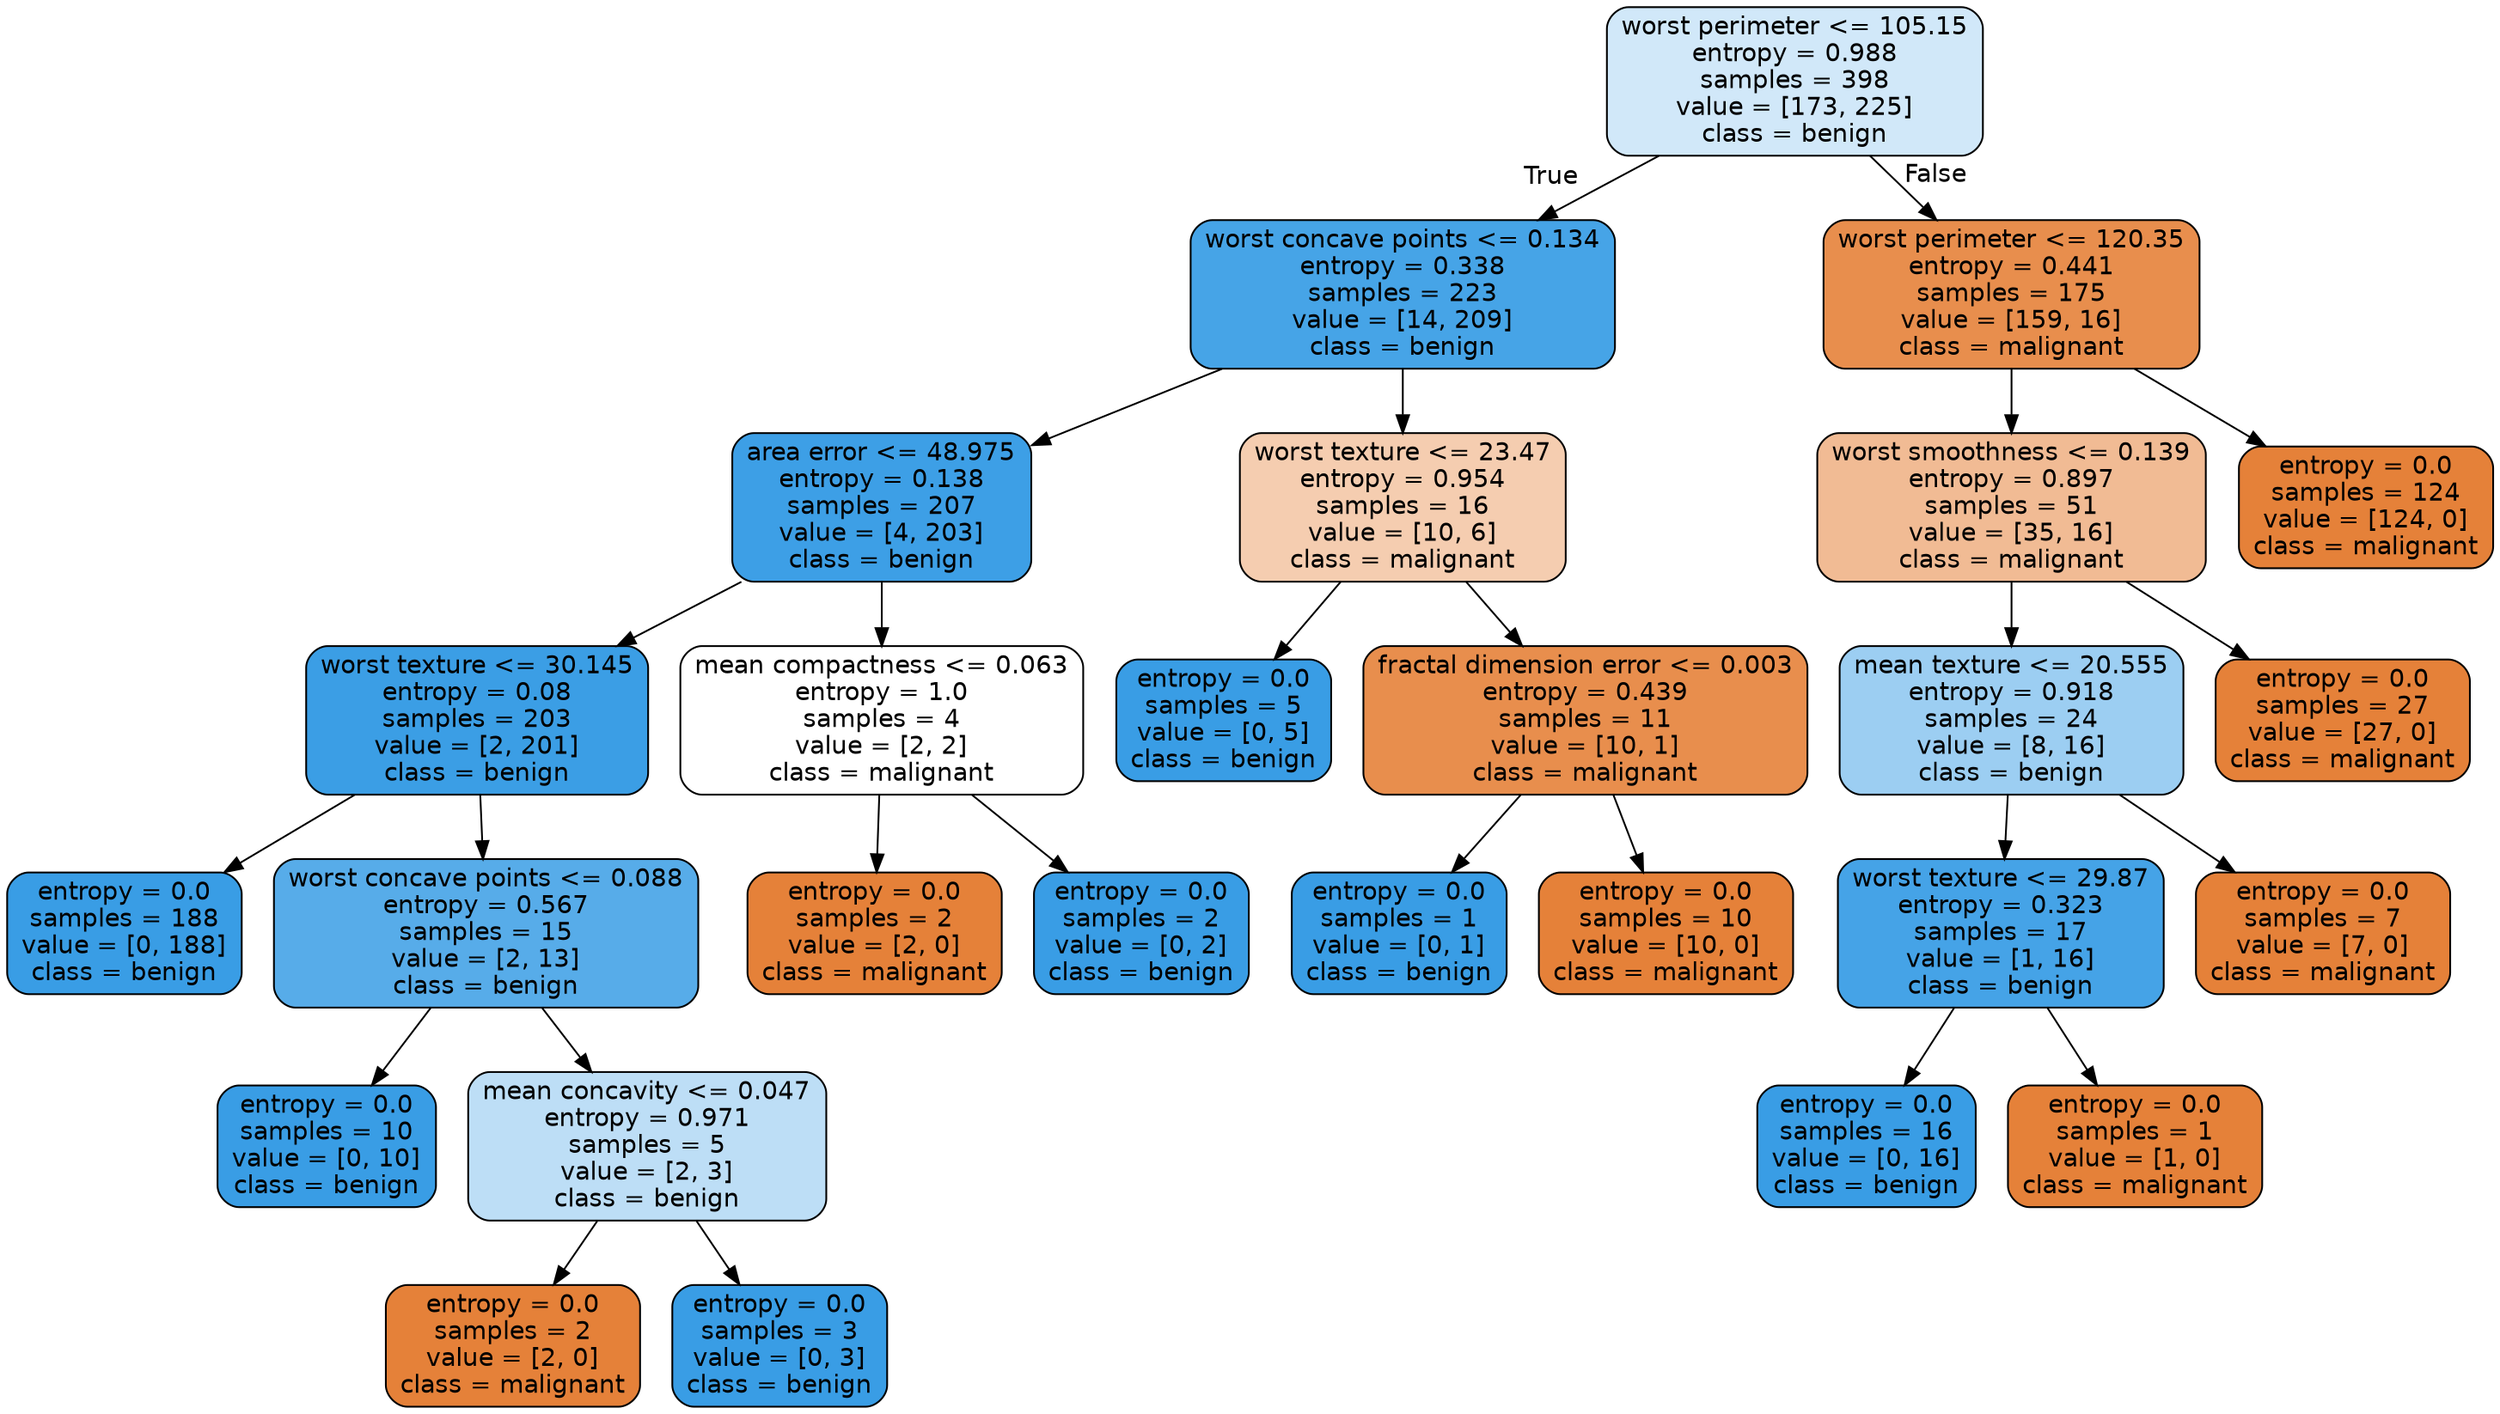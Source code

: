 digraph Tree {
node [shape=box, style="filled, rounded", color="black", fontname="helvetica"] ;
edge [fontname="helvetica"] ;
0 [label="worst perimeter <= 105.15\nentropy = 0.988\nsamples = 398\nvalue = [173, 225]\nclass = benign", fillcolor="#d1e8f9"] ;
1 [label="worst concave points <= 0.134\nentropy = 0.338\nsamples = 223\nvalue = [14, 209]\nclass = benign", fillcolor="#46a4e7"] ;
0 -> 1 [labeldistance=2.5, labelangle=45, headlabel="True"] ;
2 [label="area error <= 48.975\nentropy = 0.138\nsamples = 207\nvalue = [4, 203]\nclass = benign", fillcolor="#3d9fe6"] ;
1 -> 2 ;
3 [label="worst texture <= 30.145\nentropy = 0.08\nsamples = 203\nvalue = [2, 201]\nclass = benign", fillcolor="#3b9ee5"] ;
2 -> 3 ;
4 [label="entropy = 0.0\nsamples = 188\nvalue = [0, 188]\nclass = benign", fillcolor="#399de5"] ;
3 -> 4 ;
5 [label="worst concave points <= 0.088\nentropy = 0.567\nsamples = 15\nvalue = [2, 13]\nclass = benign", fillcolor="#57ace9"] ;
3 -> 5 ;
6 [label="entropy = 0.0\nsamples = 10\nvalue = [0, 10]\nclass = benign", fillcolor="#399de5"] ;
5 -> 6 ;
7 [label="mean concavity <= 0.047\nentropy = 0.971\nsamples = 5\nvalue = [2, 3]\nclass = benign", fillcolor="#bddef6"] ;
5 -> 7 ;
8 [label="entropy = 0.0\nsamples = 2\nvalue = [2, 0]\nclass = malignant", fillcolor="#e58139"] ;
7 -> 8 ;
9 [label="entropy = 0.0\nsamples = 3\nvalue = [0, 3]\nclass = benign", fillcolor="#399de5"] ;
7 -> 9 ;
10 [label="mean compactness <= 0.063\nentropy = 1.0\nsamples = 4\nvalue = [2, 2]\nclass = malignant", fillcolor="#ffffff"] ;
2 -> 10 ;
11 [label="entropy = 0.0\nsamples = 2\nvalue = [2, 0]\nclass = malignant", fillcolor="#e58139"] ;
10 -> 11 ;
12 [label="entropy = 0.0\nsamples = 2\nvalue = [0, 2]\nclass = benign", fillcolor="#399de5"] ;
10 -> 12 ;
13 [label="worst texture <= 23.47\nentropy = 0.954\nsamples = 16\nvalue = [10, 6]\nclass = malignant", fillcolor="#f5cdb0"] ;
1 -> 13 ;
14 [label="entropy = 0.0\nsamples = 5\nvalue = [0, 5]\nclass = benign", fillcolor="#399de5"] ;
13 -> 14 ;
15 [label="fractal dimension error <= 0.003\nentropy = 0.439\nsamples = 11\nvalue = [10, 1]\nclass = malignant", fillcolor="#e88e4d"] ;
13 -> 15 ;
16 [label="entropy = 0.0\nsamples = 1\nvalue = [0, 1]\nclass = benign", fillcolor="#399de5"] ;
15 -> 16 ;
17 [label="entropy = 0.0\nsamples = 10\nvalue = [10, 0]\nclass = malignant", fillcolor="#e58139"] ;
15 -> 17 ;
18 [label="worst perimeter <= 120.35\nentropy = 0.441\nsamples = 175\nvalue = [159, 16]\nclass = malignant", fillcolor="#e88e4d"] ;
0 -> 18 [labeldistance=2.5, labelangle=-45, headlabel="False"] ;
19 [label="worst smoothness <= 0.139\nentropy = 0.897\nsamples = 51\nvalue = [35, 16]\nclass = malignant", fillcolor="#f1bb94"] ;
18 -> 19 ;
20 [label="mean texture <= 20.555\nentropy = 0.918\nsamples = 24\nvalue = [8, 16]\nclass = benign", fillcolor="#9ccef2"] ;
19 -> 20 ;
21 [label="worst texture <= 29.87\nentropy = 0.323\nsamples = 17\nvalue = [1, 16]\nclass = benign", fillcolor="#45a3e7"] ;
20 -> 21 ;
22 [label="entropy = 0.0\nsamples = 16\nvalue = [0, 16]\nclass = benign", fillcolor="#399de5"] ;
21 -> 22 ;
23 [label="entropy = 0.0\nsamples = 1\nvalue = [1, 0]\nclass = malignant", fillcolor="#e58139"] ;
21 -> 23 ;
24 [label="entropy = 0.0\nsamples = 7\nvalue = [7, 0]\nclass = malignant", fillcolor="#e58139"] ;
20 -> 24 ;
25 [label="entropy = 0.0\nsamples = 27\nvalue = [27, 0]\nclass = malignant", fillcolor="#e58139"] ;
19 -> 25 ;
26 [label="entropy = 0.0\nsamples = 124\nvalue = [124, 0]\nclass = malignant", fillcolor="#e58139"] ;
18 -> 26 ;
}